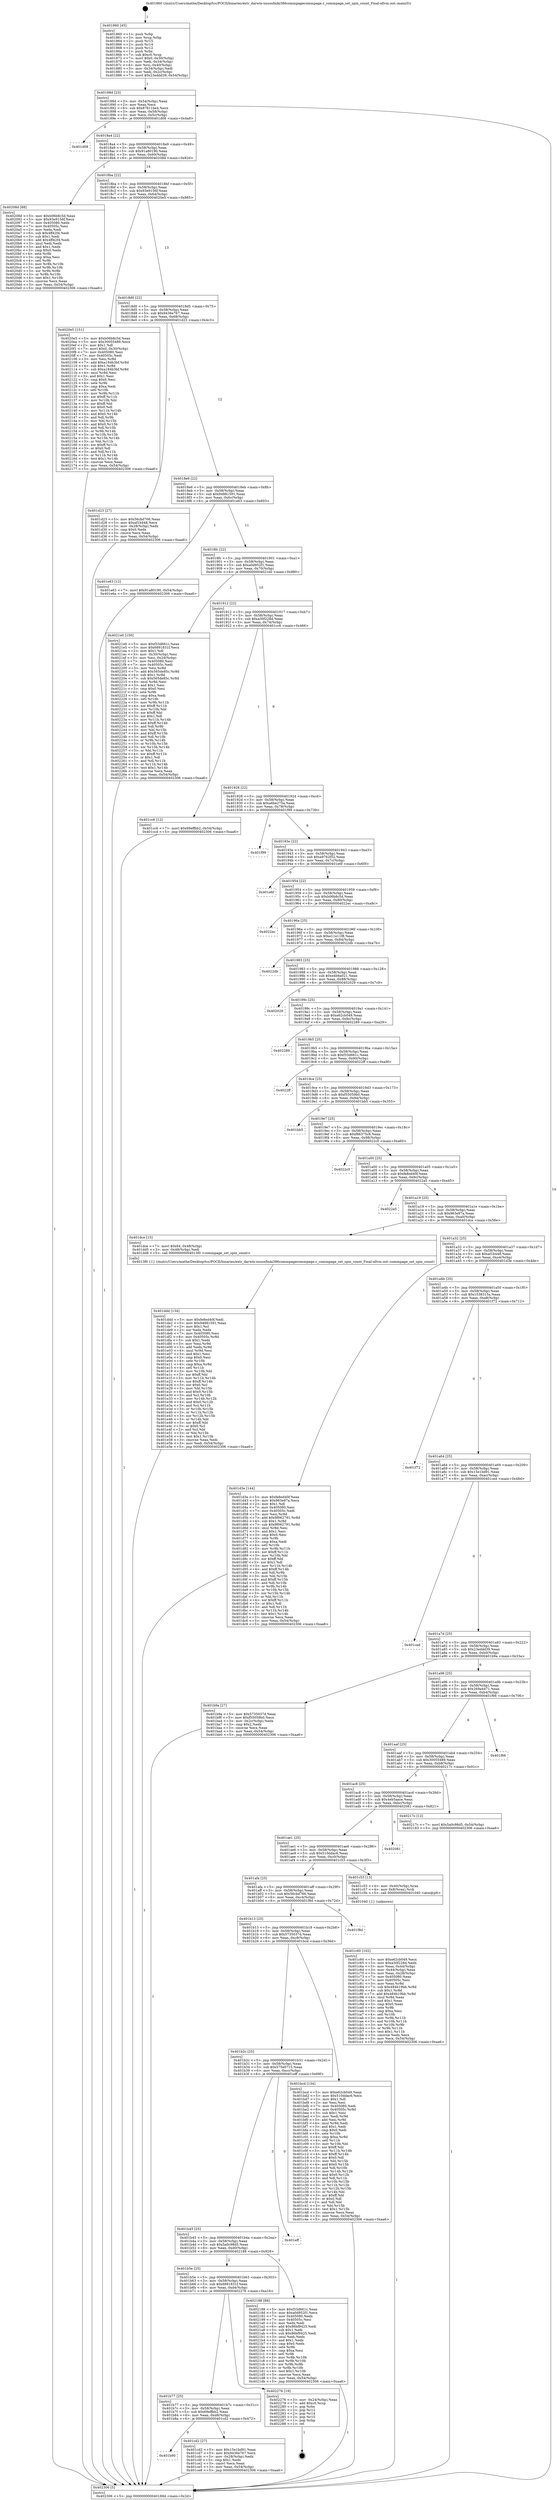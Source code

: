 digraph "0x401860" {
  label = "0x401860 (/mnt/c/Users/mathe/Desktop/tcc/POCII/binaries/extr_darwin-xnuosfmki386commpagecommpage.c_commpage_set_spin_count_Final-ollvm.out::main(0))"
  labelloc = "t"
  node[shape=record]

  Entry [label="",width=0.3,height=0.3,shape=circle,fillcolor=black,style=filled]
  "0x40188d" [label="{
     0x40188d [23]\l
     | [instrs]\l
     &nbsp;&nbsp;0x40188d \<+3\>: mov -0x54(%rbp),%eax\l
     &nbsp;&nbsp;0x401890 \<+2\>: mov %eax,%ecx\l
     &nbsp;&nbsp;0x401892 \<+6\>: sub $0x87811be4,%ecx\l
     &nbsp;&nbsp;0x401898 \<+3\>: mov %eax,-0x58(%rbp)\l
     &nbsp;&nbsp;0x40189b \<+3\>: mov %ecx,-0x5c(%rbp)\l
     &nbsp;&nbsp;0x40189e \<+6\>: je 0000000000401d08 \<main+0x4a8\>\l
  }"]
  "0x401d08" [label="{
     0x401d08\l
  }", style=dashed]
  "0x4018a4" [label="{
     0x4018a4 [22]\l
     | [instrs]\l
     &nbsp;&nbsp;0x4018a4 \<+5\>: jmp 00000000004018a9 \<main+0x49\>\l
     &nbsp;&nbsp;0x4018a9 \<+3\>: mov -0x58(%rbp),%eax\l
     &nbsp;&nbsp;0x4018ac \<+5\>: sub $0x91a80190,%eax\l
     &nbsp;&nbsp;0x4018b1 \<+3\>: mov %eax,-0x60(%rbp)\l
     &nbsp;&nbsp;0x4018b4 \<+6\>: je 000000000040208d \<main+0x82d\>\l
  }"]
  Exit [label="",width=0.3,height=0.3,shape=circle,fillcolor=black,style=filled,peripheries=2]
  "0x40208d" [label="{
     0x40208d [88]\l
     | [instrs]\l
     &nbsp;&nbsp;0x40208d \<+5\>: mov $0xb06b8c5d,%eax\l
     &nbsp;&nbsp;0x402092 \<+5\>: mov $0x93e9156f,%ecx\l
     &nbsp;&nbsp;0x402097 \<+7\>: mov 0x405080,%edx\l
     &nbsp;&nbsp;0x40209e \<+7\>: mov 0x40505c,%esi\l
     &nbsp;&nbsp;0x4020a5 \<+2\>: mov %edx,%edi\l
     &nbsp;&nbsp;0x4020a7 \<+6\>: sub $0x4ff42f4,%edi\l
     &nbsp;&nbsp;0x4020ad \<+3\>: sub $0x1,%edi\l
     &nbsp;&nbsp;0x4020b0 \<+6\>: add $0x4ff42f4,%edi\l
     &nbsp;&nbsp;0x4020b6 \<+3\>: imul %edi,%edx\l
     &nbsp;&nbsp;0x4020b9 \<+3\>: and $0x1,%edx\l
     &nbsp;&nbsp;0x4020bc \<+3\>: cmp $0x0,%edx\l
     &nbsp;&nbsp;0x4020bf \<+4\>: sete %r8b\l
     &nbsp;&nbsp;0x4020c3 \<+3\>: cmp $0xa,%esi\l
     &nbsp;&nbsp;0x4020c6 \<+4\>: setl %r9b\l
     &nbsp;&nbsp;0x4020ca \<+3\>: mov %r8b,%r10b\l
     &nbsp;&nbsp;0x4020cd \<+3\>: and %r9b,%r10b\l
     &nbsp;&nbsp;0x4020d0 \<+3\>: xor %r9b,%r8b\l
     &nbsp;&nbsp;0x4020d3 \<+3\>: or %r8b,%r10b\l
     &nbsp;&nbsp;0x4020d6 \<+4\>: test $0x1,%r10b\l
     &nbsp;&nbsp;0x4020da \<+3\>: cmovne %ecx,%eax\l
     &nbsp;&nbsp;0x4020dd \<+3\>: mov %eax,-0x54(%rbp)\l
     &nbsp;&nbsp;0x4020e0 \<+5\>: jmp 0000000000402306 \<main+0xaa6\>\l
  }"]
  "0x4018ba" [label="{
     0x4018ba [22]\l
     | [instrs]\l
     &nbsp;&nbsp;0x4018ba \<+5\>: jmp 00000000004018bf \<main+0x5f\>\l
     &nbsp;&nbsp;0x4018bf \<+3\>: mov -0x58(%rbp),%eax\l
     &nbsp;&nbsp;0x4018c2 \<+5\>: sub $0x93e9156f,%eax\l
     &nbsp;&nbsp;0x4018c7 \<+3\>: mov %eax,-0x64(%rbp)\l
     &nbsp;&nbsp;0x4018ca \<+6\>: je 00000000004020e5 \<main+0x885\>\l
  }"]
  "0x401ddd" [label="{
     0x401ddd [134]\l
     | [instrs]\l
     &nbsp;&nbsp;0x401ddd \<+5\>: mov $0xfe8ed40f,%edi\l
     &nbsp;&nbsp;0x401de2 \<+5\>: mov $0x94881591,%eax\l
     &nbsp;&nbsp;0x401de7 \<+2\>: mov $0x1,%cl\l
     &nbsp;&nbsp;0x401de9 \<+2\>: xor %edx,%edx\l
     &nbsp;&nbsp;0x401deb \<+7\>: mov 0x405080,%esi\l
     &nbsp;&nbsp;0x401df2 \<+8\>: mov 0x40505c,%r8d\l
     &nbsp;&nbsp;0x401dfa \<+3\>: sub $0x1,%edx\l
     &nbsp;&nbsp;0x401dfd \<+3\>: mov %esi,%r9d\l
     &nbsp;&nbsp;0x401e00 \<+3\>: add %edx,%r9d\l
     &nbsp;&nbsp;0x401e03 \<+4\>: imul %r9d,%esi\l
     &nbsp;&nbsp;0x401e07 \<+3\>: and $0x1,%esi\l
     &nbsp;&nbsp;0x401e0a \<+3\>: cmp $0x0,%esi\l
     &nbsp;&nbsp;0x401e0d \<+4\>: sete %r10b\l
     &nbsp;&nbsp;0x401e11 \<+4\>: cmp $0xa,%r8d\l
     &nbsp;&nbsp;0x401e15 \<+4\>: setl %r11b\l
     &nbsp;&nbsp;0x401e19 \<+3\>: mov %r10b,%bl\l
     &nbsp;&nbsp;0x401e1c \<+3\>: xor $0xff,%bl\l
     &nbsp;&nbsp;0x401e1f \<+3\>: mov %r11b,%r14b\l
     &nbsp;&nbsp;0x401e22 \<+4\>: xor $0xff,%r14b\l
     &nbsp;&nbsp;0x401e26 \<+3\>: xor $0x0,%cl\l
     &nbsp;&nbsp;0x401e29 \<+3\>: mov %bl,%r15b\l
     &nbsp;&nbsp;0x401e2c \<+4\>: and $0x0,%r15b\l
     &nbsp;&nbsp;0x401e30 \<+3\>: and %cl,%r10b\l
     &nbsp;&nbsp;0x401e33 \<+3\>: mov %r14b,%r12b\l
     &nbsp;&nbsp;0x401e36 \<+4\>: and $0x0,%r12b\l
     &nbsp;&nbsp;0x401e3a \<+3\>: and %cl,%r11b\l
     &nbsp;&nbsp;0x401e3d \<+3\>: or %r10b,%r15b\l
     &nbsp;&nbsp;0x401e40 \<+3\>: or %r11b,%r12b\l
     &nbsp;&nbsp;0x401e43 \<+3\>: xor %r12b,%r15b\l
     &nbsp;&nbsp;0x401e46 \<+3\>: or %r14b,%bl\l
     &nbsp;&nbsp;0x401e49 \<+3\>: xor $0xff,%bl\l
     &nbsp;&nbsp;0x401e4c \<+3\>: or $0x0,%cl\l
     &nbsp;&nbsp;0x401e4f \<+2\>: and %cl,%bl\l
     &nbsp;&nbsp;0x401e51 \<+3\>: or %bl,%r15b\l
     &nbsp;&nbsp;0x401e54 \<+4\>: test $0x1,%r15b\l
     &nbsp;&nbsp;0x401e58 \<+3\>: cmovne %eax,%edi\l
     &nbsp;&nbsp;0x401e5b \<+3\>: mov %edi,-0x54(%rbp)\l
     &nbsp;&nbsp;0x401e5e \<+5\>: jmp 0000000000402306 \<main+0xaa6\>\l
  }"]
  "0x4020e5" [label="{
     0x4020e5 [151]\l
     | [instrs]\l
     &nbsp;&nbsp;0x4020e5 \<+5\>: mov $0xb06b8c5d,%eax\l
     &nbsp;&nbsp;0x4020ea \<+5\>: mov $0x30055489,%ecx\l
     &nbsp;&nbsp;0x4020ef \<+2\>: mov $0x1,%dl\l
     &nbsp;&nbsp;0x4020f1 \<+7\>: movl $0x0,-0x30(%rbp)\l
     &nbsp;&nbsp;0x4020f8 \<+7\>: mov 0x405080,%esi\l
     &nbsp;&nbsp;0x4020ff \<+7\>: mov 0x40505c,%edi\l
     &nbsp;&nbsp;0x402106 \<+3\>: mov %esi,%r8d\l
     &nbsp;&nbsp;0x402109 \<+7\>: add $0xa184b3bf,%r8d\l
     &nbsp;&nbsp;0x402110 \<+4\>: sub $0x1,%r8d\l
     &nbsp;&nbsp;0x402114 \<+7\>: sub $0xa184b3bf,%r8d\l
     &nbsp;&nbsp;0x40211b \<+4\>: imul %r8d,%esi\l
     &nbsp;&nbsp;0x40211f \<+3\>: and $0x1,%esi\l
     &nbsp;&nbsp;0x402122 \<+3\>: cmp $0x0,%esi\l
     &nbsp;&nbsp;0x402125 \<+4\>: sete %r9b\l
     &nbsp;&nbsp;0x402129 \<+3\>: cmp $0xa,%edi\l
     &nbsp;&nbsp;0x40212c \<+4\>: setl %r10b\l
     &nbsp;&nbsp;0x402130 \<+3\>: mov %r9b,%r11b\l
     &nbsp;&nbsp;0x402133 \<+4\>: xor $0xff,%r11b\l
     &nbsp;&nbsp;0x402137 \<+3\>: mov %r10b,%bl\l
     &nbsp;&nbsp;0x40213a \<+3\>: xor $0xff,%bl\l
     &nbsp;&nbsp;0x40213d \<+3\>: xor $0x0,%dl\l
     &nbsp;&nbsp;0x402140 \<+3\>: mov %r11b,%r14b\l
     &nbsp;&nbsp;0x402143 \<+4\>: and $0x0,%r14b\l
     &nbsp;&nbsp;0x402147 \<+3\>: and %dl,%r9b\l
     &nbsp;&nbsp;0x40214a \<+3\>: mov %bl,%r15b\l
     &nbsp;&nbsp;0x40214d \<+4\>: and $0x0,%r15b\l
     &nbsp;&nbsp;0x402151 \<+3\>: and %dl,%r10b\l
     &nbsp;&nbsp;0x402154 \<+3\>: or %r9b,%r14b\l
     &nbsp;&nbsp;0x402157 \<+3\>: or %r10b,%r15b\l
     &nbsp;&nbsp;0x40215a \<+3\>: xor %r15b,%r14b\l
     &nbsp;&nbsp;0x40215d \<+3\>: or %bl,%r11b\l
     &nbsp;&nbsp;0x402160 \<+4\>: xor $0xff,%r11b\l
     &nbsp;&nbsp;0x402164 \<+3\>: or $0x0,%dl\l
     &nbsp;&nbsp;0x402167 \<+3\>: and %dl,%r11b\l
     &nbsp;&nbsp;0x40216a \<+3\>: or %r11b,%r14b\l
     &nbsp;&nbsp;0x40216d \<+4\>: test $0x1,%r14b\l
     &nbsp;&nbsp;0x402171 \<+3\>: cmovne %ecx,%eax\l
     &nbsp;&nbsp;0x402174 \<+3\>: mov %eax,-0x54(%rbp)\l
     &nbsp;&nbsp;0x402177 \<+5\>: jmp 0000000000402306 \<main+0xaa6\>\l
  }"]
  "0x4018d0" [label="{
     0x4018d0 [22]\l
     | [instrs]\l
     &nbsp;&nbsp;0x4018d0 \<+5\>: jmp 00000000004018d5 \<main+0x75\>\l
     &nbsp;&nbsp;0x4018d5 \<+3\>: mov -0x58(%rbp),%eax\l
     &nbsp;&nbsp;0x4018d8 \<+5\>: sub $0x9436e767,%eax\l
     &nbsp;&nbsp;0x4018dd \<+3\>: mov %eax,-0x68(%rbp)\l
     &nbsp;&nbsp;0x4018e0 \<+6\>: je 0000000000401d23 \<main+0x4c3\>\l
  }"]
  "0x401b90" [label="{
     0x401b90\l
  }", style=dashed]
  "0x401d23" [label="{
     0x401d23 [27]\l
     | [instrs]\l
     &nbsp;&nbsp;0x401d23 \<+5\>: mov $0x56cbd766,%eax\l
     &nbsp;&nbsp;0x401d28 \<+5\>: mov $0xaf1b448,%ecx\l
     &nbsp;&nbsp;0x401d2d \<+3\>: mov -0x28(%rbp),%edx\l
     &nbsp;&nbsp;0x401d30 \<+3\>: cmp $0x0,%edx\l
     &nbsp;&nbsp;0x401d33 \<+3\>: cmove %ecx,%eax\l
     &nbsp;&nbsp;0x401d36 \<+3\>: mov %eax,-0x54(%rbp)\l
     &nbsp;&nbsp;0x401d39 \<+5\>: jmp 0000000000402306 \<main+0xaa6\>\l
  }"]
  "0x4018e6" [label="{
     0x4018e6 [22]\l
     | [instrs]\l
     &nbsp;&nbsp;0x4018e6 \<+5\>: jmp 00000000004018eb \<main+0x8b\>\l
     &nbsp;&nbsp;0x4018eb \<+3\>: mov -0x58(%rbp),%eax\l
     &nbsp;&nbsp;0x4018ee \<+5\>: sub $0x94881591,%eax\l
     &nbsp;&nbsp;0x4018f3 \<+3\>: mov %eax,-0x6c(%rbp)\l
     &nbsp;&nbsp;0x4018f6 \<+6\>: je 0000000000401e63 \<main+0x603\>\l
  }"]
  "0x401cd2" [label="{
     0x401cd2 [27]\l
     | [instrs]\l
     &nbsp;&nbsp;0x401cd2 \<+5\>: mov $0x15e1bd91,%eax\l
     &nbsp;&nbsp;0x401cd7 \<+5\>: mov $0x9436e767,%ecx\l
     &nbsp;&nbsp;0x401cdc \<+3\>: mov -0x28(%rbp),%edx\l
     &nbsp;&nbsp;0x401cdf \<+3\>: cmp $0x1,%edx\l
     &nbsp;&nbsp;0x401ce2 \<+3\>: cmovl %ecx,%eax\l
     &nbsp;&nbsp;0x401ce5 \<+3\>: mov %eax,-0x54(%rbp)\l
     &nbsp;&nbsp;0x401ce8 \<+5\>: jmp 0000000000402306 \<main+0xaa6\>\l
  }"]
  "0x401e63" [label="{
     0x401e63 [12]\l
     | [instrs]\l
     &nbsp;&nbsp;0x401e63 \<+7\>: movl $0x91a80190,-0x54(%rbp)\l
     &nbsp;&nbsp;0x401e6a \<+5\>: jmp 0000000000402306 \<main+0xaa6\>\l
  }"]
  "0x4018fc" [label="{
     0x4018fc [22]\l
     | [instrs]\l
     &nbsp;&nbsp;0x4018fc \<+5\>: jmp 0000000000401901 \<main+0xa1\>\l
     &nbsp;&nbsp;0x401901 \<+3\>: mov -0x58(%rbp),%eax\l
     &nbsp;&nbsp;0x401904 \<+5\>: sub $0xa0d952f1,%eax\l
     &nbsp;&nbsp;0x401909 \<+3\>: mov %eax,-0x70(%rbp)\l
     &nbsp;&nbsp;0x40190c \<+6\>: je 00000000004021e0 \<main+0x980\>\l
  }"]
  "0x401b77" [label="{
     0x401b77 [25]\l
     | [instrs]\l
     &nbsp;&nbsp;0x401b77 \<+5\>: jmp 0000000000401b7c \<main+0x31c\>\l
     &nbsp;&nbsp;0x401b7c \<+3\>: mov -0x58(%rbp),%eax\l
     &nbsp;&nbsp;0x401b7f \<+5\>: sub $0x69effbb2,%eax\l
     &nbsp;&nbsp;0x401b84 \<+6\>: mov %eax,-0xd8(%rbp)\l
     &nbsp;&nbsp;0x401b8a \<+6\>: je 0000000000401cd2 \<main+0x472\>\l
  }"]
  "0x4021e0" [label="{
     0x4021e0 [150]\l
     | [instrs]\l
     &nbsp;&nbsp;0x4021e0 \<+5\>: mov $0xf33d661c,%eax\l
     &nbsp;&nbsp;0x4021e5 \<+5\>: mov $0x6891831f,%ecx\l
     &nbsp;&nbsp;0x4021ea \<+2\>: mov $0x1,%dl\l
     &nbsp;&nbsp;0x4021ec \<+3\>: mov -0x30(%rbp),%esi\l
     &nbsp;&nbsp;0x4021ef \<+3\>: mov %esi,-0x24(%rbp)\l
     &nbsp;&nbsp;0x4021f2 \<+7\>: mov 0x405080,%esi\l
     &nbsp;&nbsp;0x4021f9 \<+7\>: mov 0x40505c,%edi\l
     &nbsp;&nbsp;0x402200 \<+3\>: mov %esi,%r8d\l
     &nbsp;&nbsp;0x402203 \<+7\>: add $0x565de85c,%r8d\l
     &nbsp;&nbsp;0x40220a \<+4\>: sub $0x1,%r8d\l
     &nbsp;&nbsp;0x40220e \<+7\>: sub $0x565de85c,%r8d\l
     &nbsp;&nbsp;0x402215 \<+4\>: imul %r8d,%esi\l
     &nbsp;&nbsp;0x402219 \<+3\>: and $0x1,%esi\l
     &nbsp;&nbsp;0x40221c \<+3\>: cmp $0x0,%esi\l
     &nbsp;&nbsp;0x40221f \<+4\>: sete %r9b\l
     &nbsp;&nbsp;0x402223 \<+3\>: cmp $0xa,%edi\l
     &nbsp;&nbsp;0x402226 \<+4\>: setl %r10b\l
     &nbsp;&nbsp;0x40222a \<+3\>: mov %r9b,%r11b\l
     &nbsp;&nbsp;0x40222d \<+4\>: xor $0xff,%r11b\l
     &nbsp;&nbsp;0x402231 \<+3\>: mov %r10b,%bl\l
     &nbsp;&nbsp;0x402234 \<+3\>: xor $0xff,%bl\l
     &nbsp;&nbsp;0x402237 \<+3\>: xor $0x1,%dl\l
     &nbsp;&nbsp;0x40223a \<+3\>: mov %r11b,%r14b\l
     &nbsp;&nbsp;0x40223d \<+4\>: and $0xff,%r14b\l
     &nbsp;&nbsp;0x402241 \<+3\>: and %dl,%r9b\l
     &nbsp;&nbsp;0x402244 \<+3\>: mov %bl,%r15b\l
     &nbsp;&nbsp;0x402247 \<+4\>: and $0xff,%r15b\l
     &nbsp;&nbsp;0x40224b \<+3\>: and %dl,%r10b\l
     &nbsp;&nbsp;0x40224e \<+3\>: or %r9b,%r14b\l
     &nbsp;&nbsp;0x402251 \<+3\>: or %r10b,%r15b\l
     &nbsp;&nbsp;0x402254 \<+3\>: xor %r15b,%r14b\l
     &nbsp;&nbsp;0x402257 \<+3\>: or %bl,%r11b\l
     &nbsp;&nbsp;0x40225a \<+4\>: xor $0xff,%r11b\l
     &nbsp;&nbsp;0x40225e \<+3\>: or $0x1,%dl\l
     &nbsp;&nbsp;0x402261 \<+3\>: and %dl,%r11b\l
     &nbsp;&nbsp;0x402264 \<+3\>: or %r11b,%r14b\l
     &nbsp;&nbsp;0x402267 \<+4\>: test $0x1,%r14b\l
     &nbsp;&nbsp;0x40226b \<+3\>: cmovne %ecx,%eax\l
     &nbsp;&nbsp;0x40226e \<+3\>: mov %eax,-0x54(%rbp)\l
     &nbsp;&nbsp;0x402271 \<+5\>: jmp 0000000000402306 \<main+0xaa6\>\l
  }"]
  "0x401912" [label="{
     0x401912 [22]\l
     | [instrs]\l
     &nbsp;&nbsp;0x401912 \<+5\>: jmp 0000000000401917 \<main+0xb7\>\l
     &nbsp;&nbsp;0x401917 \<+3\>: mov -0x58(%rbp),%eax\l
     &nbsp;&nbsp;0x40191a \<+5\>: sub $0xa30f228d,%eax\l
     &nbsp;&nbsp;0x40191f \<+3\>: mov %eax,-0x74(%rbp)\l
     &nbsp;&nbsp;0x401922 \<+6\>: je 0000000000401cc6 \<main+0x466\>\l
  }"]
  "0x402276" [label="{
     0x402276 [19]\l
     | [instrs]\l
     &nbsp;&nbsp;0x402276 \<+3\>: mov -0x24(%rbp),%eax\l
     &nbsp;&nbsp;0x402279 \<+7\>: add $0xc0,%rsp\l
     &nbsp;&nbsp;0x402280 \<+1\>: pop %rbx\l
     &nbsp;&nbsp;0x402281 \<+2\>: pop %r12\l
     &nbsp;&nbsp;0x402283 \<+2\>: pop %r14\l
     &nbsp;&nbsp;0x402285 \<+2\>: pop %r15\l
     &nbsp;&nbsp;0x402287 \<+1\>: pop %rbp\l
     &nbsp;&nbsp;0x402288 \<+1\>: ret\l
  }"]
  "0x401cc6" [label="{
     0x401cc6 [12]\l
     | [instrs]\l
     &nbsp;&nbsp;0x401cc6 \<+7\>: movl $0x69effbb2,-0x54(%rbp)\l
     &nbsp;&nbsp;0x401ccd \<+5\>: jmp 0000000000402306 \<main+0xaa6\>\l
  }"]
  "0x401928" [label="{
     0x401928 [22]\l
     | [instrs]\l
     &nbsp;&nbsp;0x401928 \<+5\>: jmp 000000000040192d \<main+0xcd\>\l
     &nbsp;&nbsp;0x40192d \<+3\>: mov -0x58(%rbp),%eax\l
     &nbsp;&nbsp;0x401930 \<+5\>: sub $0xa6be275a,%eax\l
     &nbsp;&nbsp;0x401935 \<+3\>: mov %eax,-0x78(%rbp)\l
     &nbsp;&nbsp;0x401938 \<+6\>: je 0000000000401f99 \<main+0x739\>\l
  }"]
  "0x401b5e" [label="{
     0x401b5e [25]\l
     | [instrs]\l
     &nbsp;&nbsp;0x401b5e \<+5\>: jmp 0000000000401b63 \<main+0x303\>\l
     &nbsp;&nbsp;0x401b63 \<+3\>: mov -0x58(%rbp),%eax\l
     &nbsp;&nbsp;0x401b66 \<+5\>: sub $0x6891831f,%eax\l
     &nbsp;&nbsp;0x401b6b \<+6\>: mov %eax,-0xd4(%rbp)\l
     &nbsp;&nbsp;0x401b71 \<+6\>: je 0000000000402276 \<main+0xa16\>\l
  }"]
  "0x401f99" [label="{
     0x401f99\l
  }", style=dashed]
  "0x40193e" [label="{
     0x40193e [22]\l
     | [instrs]\l
     &nbsp;&nbsp;0x40193e \<+5\>: jmp 0000000000401943 \<main+0xe3\>\l
     &nbsp;&nbsp;0x401943 \<+3\>: mov -0x58(%rbp),%eax\l
     &nbsp;&nbsp;0x401946 \<+5\>: sub $0xa9762f52,%eax\l
     &nbsp;&nbsp;0x40194b \<+3\>: mov %eax,-0x7c(%rbp)\l
     &nbsp;&nbsp;0x40194e \<+6\>: je 0000000000401e6f \<main+0x60f\>\l
  }"]
  "0x402188" [label="{
     0x402188 [88]\l
     | [instrs]\l
     &nbsp;&nbsp;0x402188 \<+5\>: mov $0xf33d661c,%eax\l
     &nbsp;&nbsp;0x40218d \<+5\>: mov $0xa0d952f1,%ecx\l
     &nbsp;&nbsp;0x402192 \<+7\>: mov 0x405080,%edx\l
     &nbsp;&nbsp;0x402199 \<+7\>: mov 0x40505c,%esi\l
     &nbsp;&nbsp;0x4021a0 \<+2\>: mov %edx,%edi\l
     &nbsp;&nbsp;0x4021a2 \<+6\>: add $0x86bf9425,%edi\l
     &nbsp;&nbsp;0x4021a8 \<+3\>: sub $0x1,%edi\l
     &nbsp;&nbsp;0x4021ab \<+6\>: sub $0x86bf9425,%edi\l
     &nbsp;&nbsp;0x4021b1 \<+3\>: imul %edi,%edx\l
     &nbsp;&nbsp;0x4021b4 \<+3\>: and $0x1,%edx\l
     &nbsp;&nbsp;0x4021b7 \<+3\>: cmp $0x0,%edx\l
     &nbsp;&nbsp;0x4021ba \<+4\>: sete %r8b\l
     &nbsp;&nbsp;0x4021be \<+3\>: cmp $0xa,%esi\l
     &nbsp;&nbsp;0x4021c1 \<+4\>: setl %r9b\l
     &nbsp;&nbsp;0x4021c5 \<+3\>: mov %r8b,%r10b\l
     &nbsp;&nbsp;0x4021c8 \<+3\>: and %r9b,%r10b\l
     &nbsp;&nbsp;0x4021cb \<+3\>: xor %r9b,%r8b\l
     &nbsp;&nbsp;0x4021ce \<+3\>: or %r8b,%r10b\l
     &nbsp;&nbsp;0x4021d1 \<+4\>: test $0x1,%r10b\l
     &nbsp;&nbsp;0x4021d5 \<+3\>: cmovne %ecx,%eax\l
     &nbsp;&nbsp;0x4021d8 \<+3\>: mov %eax,-0x54(%rbp)\l
     &nbsp;&nbsp;0x4021db \<+5\>: jmp 0000000000402306 \<main+0xaa6\>\l
  }"]
  "0x401e6f" [label="{
     0x401e6f\l
  }", style=dashed]
  "0x401954" [label="{
     0x401954 [22]\l
     | [instrs]\l
     &nbsp;&nbsp;0x401954 \<+5\>: jmp 0000000000401959 \<main+0xf9\>\l
     &nbsp;&nbsp;0x401959 \<+3\>: mov -0x58(%rbp),%eax\l
     &nbsp;&nbsp;0x40195c \<+5\>: sub $0xb06b8c5d,%eax\l
     &nbsp;&nbsp;0x401961 \<+3\>: mov %eax,-0x80(%rbp)\l
     &nbsp;&nbsp;0x401964 \<+6\>: je 00000000004022ec \<main+0xa8c\>\l
  }"]
  "0x401b45" [label="{
     0x401b45 [25]\l
     | [instrs]\l
     &nbsp;&nbsp;0x401b45 \<+5\>: jmp 0000000000401b4a \<main+0x2ea\>\l
     &nbsp;&nbsp;0x401b4a \<+3\>: mov -0x58(%rbp),%eax\l
     &nbsp;&nbsp;0x401b4d \<+5\>: sub $0x5a0c98d5,%eax\l
     &nbsp;&nbsp;0x401b52 \<+6\>: mov %eax,-0xd0(%rbp)\l
     &nbsp;&nbsp;0x401b58 \<+6\>: je 0000000000402188 \<main+0x928\>\l
  }"]
  "0x4022ec" [label="{
     0x4022ec\l
  }", style=dashed]
  "0x40196a" [label="{
     0x40196a [25]\l
     | [instrs]\l
     &nbsp;&nbsp;0x40196a \<+5\>: jmp 000000000040196f \<main+0x10f\>\l
     &nbsp;&nbsp;0x40196f \<+3\>: mov -0x58(%rbp),%eax\l
     &nbsp;&nbsp;0x401972 \<+5\>: sub $0xe11e11f8,%eax\l
     &nbsp;&nbsp;0x401977 \<+6\>: mov %eax,-0x84(%rbp)\l
     &nbsp;&nbsp;0x40197d \<+6\>: je 00000000004022db \<main+0xa7b\>\l
  }"]
  "0x401eff" [label="{
     0x401eff\l
  }", style=dashed]
  "0x4022db" [label="{
     0x4022db\l
  }", style=dashed]
  "0x401983" [label="{
     0x401983 [25]\l
     | [instrs]\l
     &nbsp;&nbsp;0x401983 \<+5\>: jmp 0000000000401988 \<main+0x128\>\l
     &nbsp;&nbsp;0x401988 \<+3\>: mov -0x58(%rbp),%eax\l
     &nbsp;&nbsp;0x40198b \<+5\>: sub $0xe4b6a021,%eax\l
     &nbsp;&nbsp;0x401990 \<+6\>: mov %eax,-0x88(%rbp)\l
     &nbsp;&nbsp;0x401996 \<+6\>: je 0000000000402029 \<main+0x7c9\>\l
  }"]
  "0x401c60" [label="{
     0x401c60 [102]\l
     | [instrs]\l
     &nbsp;&nbsp;0x401c60 \<+5\>: mov $0xe62cb049,%ecx\l
     &nbsp;&nbsp;0x401c65 \<+5\>: mov $0xa30f228d,%edx\l
     &nbsp;&nbsp;0x401c6a \<+3\>: mov %eax,-0x44(%rbp)\l
     &nbsp;&nbsp;0x401c6d \<+3\>: mov -0x44(%rbp),%eax\l
     &nbsp;&nbsp;0x401c70 \<+3\>: mov %eax,-0x28(%rbp)\l
     &nbsp;&nbsp;0x401c73 \<+7\>: mov 0x405080,%eax\l
     &nbsp;&nbsp;0x401c7a \<+7\>: mov 0x40505c,%esi\l
     &nbsp;&nbsp;0x401c81 \<+3\>: mov %eax,%r8d\l
     &nbsp;&nbsp;0x401c84 \<+7\>: sub $0x484b19bb,%r8d\l
     &nbsp;&nbsp;0x401c8b \<+4\>: sub $0x1,%r8d\l
     &nbsp;&nbsp;0x401c8f \<+7\>: add $0x484b19bb,%r8d\l
     &nbsp;&nbsp;0x401c96 \<+4\>: imul %r8d,%eax\l
     &nbsp;&nbsp;0x401c9a \<+3\>: and $0x1,%eax\l
     &nbsp;&nbsp;0x401c9d \<+3\>: cmp $0x0,%eax\l
     &nbsp;&nbsp;0x401ca0 \<+4\>: sete %r9b\l
     &nbsp;&nbsp;0x401ca4 \<+3\>: cmp $0xa,%esi\l
     &nbsp;&nbsp;0x401ca7 \<+4\>: setl %r10b\l
     &nbsp;&nbsp;0x401cab \<+3\>: mov %r9b,%r11b\l
     &nbsp;&nbsp;0x401cae \<+3\>: and %r10b,%r11b\l
     &nbsp;&nbsp;0x401cb1 \<+3\>: xor %r10b,%r9b\l
     &nbsp;&nbsp;0x401cb4 \<+3\>: or %r9b,%r11b\l
     &nbsp;&nbsp;0x401cb7 \<+4\>: test $0x1,%r11b\l
     &nbsp;&nbsp;0x401cbb \<+3\>: cmovne %edx,%ecx\l
     &nbsp;&nbsp;0x401cbe \<+3\>: mov %ecx,-0x54(%rbp)\l
     &nbsp;&nbsp;0x401cc1 \<+5\>: jmp 0000000000402306 \<main+0xaa6\>\l
  }"]
  "0x402029" [label="{
     0x402029\l
  }", style=dashed]
  "0x40199c" [label="{
     0x40199c [25]\l
     | [instrs]\l
     &nbsp;&nbsp;0x40199c \<+5\>: jmp 00000000004019a1 \<main+0x141\>\l
     &nbsp;&nbsp;0x4019a1 \<+3\>: mov -0x58(%rbp),%eax\l
     &nbsp;&nbsp;0x4019a4 \<+5\>: sub $0xe62cb049,%eax\l
     &nbsp;&nbsp;0x4019a9 \<+6\>: mov %eax,-0x8c(%rbp)\l
     &nbsp;&nbsp;0x4019af \<+6\>: je 0000000000402289 \<main+0xa29\>\l
  }"]
  "0x401b2c" [label="{
     0x401b2c [25]\l
     | [instrs]\l
     &nbsp;&nbsp;0x401b2c \<+5\>: jmp 0000000000401b31 \<main+0x2d1\>\l
     &nbsp;&nbsp;0x401b31 \<+3\>: mov -0x58(%rbp),%eax\l
     &nbsp;&nbsp;0x401b34 \<+5\>: sub $0x575e0715,%eax\l
     &nbsp;&nbsp;0x401b39 \<+6\>: mov %eax,-0xcc(%rbp)\l
     &nbsp;&nbsp;0x401b3f \<+6\>: je 0000000000401eff \<main+0x69f\>\l
  }"]
  "0x402289" [label="{
     0x402289\l
  }", style=dashed]
  "0x4019b5" [label="{
     0x4019b5 [25]\l
     | [instrs]\l
     &nbsp;&nbsp;0x4019b5 \<+5\>: jmp 00000000004019ba \<main+0x15a\>\l
     &nbsp;&nbsp;0x4019ba \<+3\>: mov -0x58(%rbp),%eax\l
     &nbsp;&nbsp;0x4019bd \<+5\>: sub $0xf33d661c,%eax\l
     &nbsp;&nbsp;0x4019c2 \<+6\>: mov %eax,-0x90(%rbp)\l
     &nbsp;&nbsp;0x4019c8 \<+6\>: je 00000000004022ff \<main+0xa9f\>\l
  }"]
  "0x401bcd" [label="{
     0x401bcd [134]\l
     | [instrs]\l
     &nbsp;&nbsp;0x401bcd \<+5\>: mov $0xe62cb049,%eax\l
     &nbsp;&nbsp;0x401bd2 \<+5\>: mov $0x510ddac6,%ecx\l
     &nbsp;&nbsp;0x401bd7 \<+2\>: mov $0x1,%dl\l
     &nbsp;&nbsp;0x401bd9 \<+2\>: xor %esi,%esi\l
     &nbsp;&nbsp;0x401bdb \<+7\>: mov 0x405080,%edi\l
     &nbsp;&nbsp;0x401be2 \<+8\>: mov 0x40505c,%r8d\l
     &nbsp;&nbsp;0x401bea \<+3\>: sub $0x1,%esi\l
     &nbsp;&nbsp;0x401bed \<+3\>: mov %edi,%r9d\l
     &nbsp;&nbsp;0x401bf0 \<+3\>: add %esi,%r9d\l
     &nbsp;&nbsp;0x401bf3 \<+4\>: imul %r9d,%edi\l
     &nbsp;&nbsp;0x401bf7 \<+3\>: and $0x1,%edi\l
     &nbsp;&nbsp;0x401bfa \<+3\>: cmp $0x0,%edi\l
     &nbsp;&nbsp;0x401bfd \<+4\>: sete %r10b\l
     &nbsp;&nbsp;0x401c01 \<+4\>: cmp $0xa,%r8d\l
     &nbsp;&nbsp;0x401c05 \<+4\>: setl %r11b\l
     &nbsp;&nbsp;0x401c09 \<+3\>: mov %r10b,%bl\l
     &nbsp;&nbsp;0x401c0c \<+3\>: xor $0xff,%bl\l
     &nbsp;&nbsp;0x401c0f \<+3\>: mov %r11b,%r14b\l
     &nbsp;&nbsp;0x401c12 \<+4\>: xor $0xff,%r14b\l
     &nbsp;&nbsp;0x401c16 \<+3\>: xor $0x0,%dl\l
     &nbsp;&nbsp;0x401c19 \<+3\>: mov %bl,%r15b\l
     &nbsp;&nbsp;0x401c1c \<+4\>: and $0x0,%r15b\l
     &nbsp;&nbsp;0x401c20 \<+3\>: and %dl,%r10b\l
     &nbsp;&nbsp;0x401c23 \<+3\>: mov %r14b,%r12b\l
     &nbsp;&nbsp;0x401c26 \<+4\>: and $0x0,%r12b\l
     &nbsp;&nbsp;0x401c2a \<+3\>: and %dl,%r11b\l
     &nbsp;&nbsp;0x401c2d \<+3\>: or %r10b,%r15b\l
     &nbsp;&nbsp;0x401c30 \<+3\>: or %r11b,%r12b\l
     &nbsp;&nbsp;0x401c33 \<+3\>: xor %r12b,%r15b\l
     &nbsp;&nbsp;0x401c36 \<+3\>: or %r14b,%bl\l
     &nbsp;&nbsp;0x401c39 \<+3\>: xor $0xff,%bl\l
     &nbsp;&nbsp;0x401c3c \<+3\>: or $0x0,%dl\l
     &nbsp;&nbsp;0x401c3f \<+2\>: and %dl,%bl\l
     &nbsp;&nbsp;0x401c41 \<+3\>: or %bl,%r15b\l
     &nbsp;&nbsp;0x401c44 \<+4\>: test $0x1,%r15b\l
     &nbsp;&nbsp;0x401c48 \<+3\>: cmovne %ecx,%eax\l
     &nbsp;&nbsp;0x401c4b \<+3\>: mov %eax,-0x54(%rbp)\l
     &nbsp;&nbsp;0x401c4e \<+5\>: jmp 0000000000402306 \<main+0xaa6\>\l
  }"]
  "0x4022ff" [label="{
     0x4022ff\l
  }", style=dashed]
  "0x4019ce" [label="{
     0x4019ce [25]\l
     | [instrs]\l
     &nbsp;&nbsp;0x4019ce \<+5\>: jmp 00000000004019d3 \<main+0x173\>\l
     &nbsp;&nbsp;0x4019d3 \<+3\>: mov -0x58(%rbp),%eax\l
     &nbsp;&nbsp;0x4019d6 \<+5\>: sub $0xf55059b0,%eax\l
     &nbsp;&nbsp;0x4019db \<+6\>: mov %eax,-0x94(%rbp)\l
     &nbsp;&nbsp;0x4019e1 \<+6\>: je 0000000000401bb5 \<main+0x355\>\l
  }"]
  "0x401b13" [label="{
     0x401b13 [25]\l
     | [instrs]\l
     &nbsp;&nbsp;0x401b13 \<+5\>: jmp 0000000000401b18 \<main+0x2b8\>\l
     &nbsp;&nbsp;0x401b18 \<+3\>: mov -0x58(%rbp),%eax\l
     &nbsp;&nbsp;0x401b1b \<+5\>: sub $0x5735037d,%eax\l
     &nbsp;&nbsp;0x401b20 \<+6\>: mov %eax,-0xc8(%rbp)\l
     &nbsp;&nbsp;0x401b26 \<+6\>: je 0000000000401bcd \<main+0x36d\>\l
  }"]
  "0x401bb5" [label="{
     0x401bb5\l
  }", style=dashed]
  "0x4019e7" [label="{
     0x4019e7 [25]\l
     | [instrs]\l
     &nbsp;&nbsp;0x4019e7 \<+5\>: jmp 00000000004019ec \<main+0x18c\>\l
     &nbsp;&nbsp;0x4019ec \<+3\>: mov -0x58(%rbp),%eax\l
     &nbsp;&nbsp;0x4019ef \<+5\>: sub $0xf86375c6,%eax\l
     &nbsp;&nbsp;0x4019f4 \<+6\>: mov %eax,-0x98(%rbp)\l
     &nbsp;&nbsp;0x4019fa \<+6\>: je 00000000004022c0 \<main+0xa60\>\l
  }"]
  "0x401f8d" [label="{
     0x401f8d\l
  }", style=dashed]
  "0x4022c0" [label="{
     0x4022c0\l
  }", style=dashed]
  "0x401a00" [label="{
     0x401a00 [25]\l
     | [instrs]\l
     &nbsp;&nbsp;0x401a00 \<+5\>: jmp 0000000000401a05 \<main+0x1a5\>\l
     &nbsp;&nbsp;0x401a05 \<+3\>: mov -0x58(%rbp),%eax\l
     &nbsp;&nbsp;0x401a08 \<+5\>: sub $0xfe8ed40f,%eax\l
     &nbsp;&nbsp;0x401a0d \<+6\>: mov %eax,-0x9c(%rbp)\l
     &nbsp;&nbsp;0x401a13 \<+6\>: je 00000000004022a5 \<main+0xa45\>\l
  }"]
  "0x401afa" [label="{
     0x401afa [25]\l
     | [instrs]\l
     &nbsp;&nbsp;0x401afa \<+5\>: jmp 0000000000401aff \<main+0x29f\>\l
     &nbsp;&nbsp;0x401aff \<+3\>: mov -0x58(%rbp),%eax\l
     &nbsp;&nbsp;0x401b02 \<+5\>: sub $0x56cbd766,%eax\l
     &nbsp;&nbsp;0x401b07 \<+6\>: mov %eax,-0xc4(%rbp)\l
     &nbsp;&nbsp;0x401b0d \<+6\>: je 0000000000401f8d \<main+0x72d\>\l
  }"]
  "0x4022a5" [label="{
     0x4022a5\l
  }", style=dashed]
  "0x401a19" [label="{
     0x401a19 [25]\l
     | [instrs]\l
     &nbsp;&nbsp;0x401a19 \<+5\>: jmp 0000000000401a1e \<main+0x1be\>\l
     &nbsp;&nbsp;0x401a1e \<+3\>: mov -0x58(%rbp),%eax\l
     &nbsp;&nbsp;0x401a21 \<+5\>: sub $0x963e97a,%eax\l
     &nbsp;&nbsp;0x401a26 \<+6\>: mov %eax,-0xa0(%rbp)\l
     &nbsp;&nbsp;0x401a2c \<+6\>: je 0000000000401dce \<main+0x56e\>\l
  }"]
  "0x401c53" [label="{
     0x401c53 [13]\l
     | [instrs]\l
     &nbsp;&nbsp;0x401c53 \<+4\>: mov -0x40(%rbp),%rax\l
     &nbsp;&nbsp;0x401c57 \<+4\>: mov 0x8(%rax),%rdi\l
     &nbsp;&nbsp;0x401c5b \<+5\>: call 0000000000401040 \<atoi@plt\>\l
     | [calls]\l
     &nbsp;&nbsp;0x401040 \{1\} (unknown)\l
  }"]
  "0x401dce" [label="{
     0x401dce [15]\l
     | [instrs]\l
     &nbsp;&nbsp;0x401dce \<+7\>: movl $0x64,-0x48(%rbp)\l
     &nbsp;&nbsp;0x401dd5 \<+3\>: mov -0x48(%rbp),%edi\l
     &nbsp;&nbsp;0x401dd8 \<+5\>: call 00000000004013f0 \<commpage_set_spin_count\>\l
     | [calls]\l
     &nbsp;&nbsp;0x4013f0 \{1\} (/mnt/c/Users/mathe/Desktop/tcc/POCII/binaries/extr_darwin-xnuosfmki386commpagecommpage.c_commpage_set_spin_count_Final-ollvm.out::commpage_set_spin_count)\l
  }"]
  "0x401a32" [label="{
     0x401a32 [25]\l
     | [instrs]\l
     &nbsp;&nbsp;0x401a32 \<+5\>: jmp 0000000000401a37 \<main+0x1d7\>\l
     &nbsp;&nbsp;0x401a37 \<+3\>: mov -0x58(%rbp),%eax\l
     &nbsp;&nbsp;0x401a3a \<+5\>: sub $0xaf1b448,%eax\l
     &nbsp;&nbsp;0x401a3f \<+6\>: mov %eax,-0xa4(%rbp)\l
     &nbsp;&nbsp;0x401a45 \<+6\>: je 0000000000401d3e \<main+0x4de\>\l
  }"]
  "0x401ae1" [label="{
     0x401ae1 [25]\l
     | [instrs]\l
     &nbsp;&nbsp;0x401ae1 \<+5\>: jmp 0000000000401ae6 \<main+0x286\>\l
     &nbsp;&nbsp;0x401ae6 \<+3\>: mov -0x58(%rbp),%eax\l
     &nbsp;&nbsp;0x401ae9 \<+5\>: sub $0x510ddac6,%eax\l
     &nbsp;&nbsp;0x401aee \<+6\>: mov %eax,-0xc0(%rbp)\l
     &nbsp;&nbsp;0x401af4 \<+6\>: je 0000000000401c53 \<main+0x3f3\>\l
  }"]
  "0x401d3e" [label="{
     0x401d3e [144]\l
     | [instrs]\l
     &nbsp;&nbsp;0x401d3e \<+5\>: mov $0xfe8ed40f,%eax\l
     &nbsp;&nbsp;0x401d43 \<+5\>: mov $0x963e97a,%ecx\l
     &nbsp;&nbsp;0x401d48 \<+2\>: mov $0x1,%dl\l
     &nbsp;&nbsp;0x401d4a \<+7\>: mov 0x405080,%esi\l
     &nbsp;&nbsp;0x401d51 \<+7\>: mov 0x40505c,%edi\l
     &nbsp;&nbsp;0x401d58 \<+3\>: mov %esi,%r8d\l
     &nbsp;&nbsp;0x401d5b \<+7\>: add $0x9f062791,%r8d\l
     &nbsp;&nbsp;0x401d62 \<+4\>: sub $0x1,%r8d\l
     &nbsp;&nbsp;0x401d66 \<+7\>: sub $0x9f062791,%r8d\l
     &nbsp;&nbsp;0x401d6d \<+4\>: imul %r8d,%esi\l
     &nbsp;&nbsp;0x401d71 \<+3\>: and $0x1,%esi\l
     &nbsp;&nbsp;0x401d74 \<+3\>: cmp $0x0,%esi\l
     &nbsp;&nbsp;0x401d77 \<+4\>: sete %r9b\l
     &nbsp;&nbsp;0x401d7b \<+3\>: cmp $0xa,%edi\l
     &nbsp;&nbsp;0x401d7e \<+4\>: setl %r10b\l
     &nbsp;&nbsp;0x401d82 \<+3\>: mov %r9b,%r11b\l
     &nbsp;&nbsp;0x401d85 \<+4\>: xor $0xff,%r11b\l
     &nbsp;&nbsp;0x401d89 \<+3\>: mov %r10b,%bl\l
     &nbsp;&nbsp;0x401d8c \<+3\>: xor $0xff,%bl\l
     &nbsp;&nbsp;0x401d8f \<+3\>: xor $0x1,%dl\l
     &nbsp;&nbsp;0x401d92 \<+3\>: mov %r11b,%r14b\l
     &nbsp;&nbsp;0x401d95 \<+4\>: and $0xff,%r14b\l
     &nbsp;&nbsp;0x401d99 \<+3\>: and %dl,%r9b\l
     &nbsp;&nbsp;0x401d9c \<+3\>: mov %bl,%r15b\l
     &nbsp;&nbsp;0x401d9f \<+4\>: and $0xff,%r15b\l
     &nbsp;&nbsp;0x401da3 \<+3\>: and %dl,%r10b\l
     &nbsp;&nbsp;0x401da6 \<+3\>: or %r9b,%r14b\l
     &nbsp;&nbsp;0x401da9 \<+3\>: or %r10b,%r15b\l
     &nbsp;&nbsp;0x401dac \<+3\>: xor %r15b,%r14b\l
     &nbsp;&nbsp;0x401daf \<+3\>: or %bl,%r11b\l
     &nbsp;&nbsp;0x401db2 \<+4\>: xor $0xff,%r11b\l
     &nbsp;&nbsp;0x401db6 \<+3\>: or $0x1,%dl\l
     &nbsp;&nbsp;0x401db9 \<+3\>: and %dl,%r11b\l
     &nbsp;&nbsp;0x401dbc \<+3\>: or %r11b,%r14b\l
     &nbsp;&nbsp;0x401dbf \<+4\>: test $0x1,%r14b\l
     &nbsp;&nbsp;0x401dc3 \<+3\>: cmovne %ecx,%eax\l
     &nbsp;&nbsp;0x401dc6 \<+3\>: mov %eax,-0x54(%rbp)\l
     &nbsp;&nbsp;0x401dc9 \<+5\>: jmp 0000000000402306 \<main+0xaa6\>\l
  }"]
  "0x401a4b" [label="{
     0x401a4b [25]\l
     | [instrs]\l
     &nbsp;&nbsp;0x401a4b \<+5\>: jmp 0000000000401a50 \<main+0x1f0\>\l
     &nbsp;&nbsp;0x401a50 \<+3\>: mov -0x58(%rbp),%eax\l
     &nbsp;&nbsp;0x401a53 \<+5\>: sub $0x1538315a,%eax\l
     &nbsp;&nbsp;0x401a58 \<+6\>: mov %eax,-0xa8(%rbp)\l
     &nbsp;&nbsp;0x401a5e \<+6\>: je 0000000000401f72 \<main+0x712\>\l
  }"]
  "0x402081" [label="{
     0x402081\l
  }", style=dashed]
  "0x401f72" [label="{
     0x401f72\l
  }", style=dashed]
  "0x401a64" [label="{
     0x401a64 [25]\l
     | [instrs]\l
     &nbsp;&nbsp;0x401a64 \<+5\>: jmp 0000000000401a69 \<main+0x209\>\l
     &nbsp;&nbsp;0x401a69 \<+3\>: mov -0x58(%rbp),%eax\l
     &nbsp;&nbsp;0x401a6c \<+5\>: sub $0x15e1bd91,%eax\l
     &nbsp;&nbsp;0x401a71 \<+6\>: mov %eax,-0xac(%rbp)\l
     &nbsp;&nbsp;0x401a77 \<+6\>: je 0000000000401ced \<main+0x48d\>\l
  }"]
  "0x401ac8" [label="{
     0x401ac8 [25]\l
     | [instrs]\l
     &nbsp;&nbsp;0x401ac8 \<+5\>: jmp 0000000000401acd \<main+0x26d\>\l
     &nbsp;&nbsp;0x401acd \<+3\>: mov -0x58(%rbp),%eax\l
     &nbsp;&nbsp;0x401ad0 \<+5\>: sub $0x4eb5aace,%eax\l
     &nbsp;&nbsp;0x401ad5 \<+6\>: mov %eax,-0xbc(%rbp)\l
     &nbsp;&nbsp;0x401adb \<+6\>: je 0000000000402081 \<main+0x821\>\l
  }"]
  "0x401ced" [label="{
     0x401ced\l
  }", style=dashed]
  "0x401a7d" [label="{
     0x401a7d [25]\l
     | [instrs]\l
     &nbsp;&nbsp;0x401a7d \<+5\>: jmp 0000000000401a82 \<main+0x222\>\l
     &nbsp;&nbsp;0x401a82 \<+3\>: mov -0x58(%rbp),%eax\l
     &nbsp;&nbsp;0x401a85 \<+5\>: sub $0x23eddd39,%eax\l
     &nbsp;&nbsp;0x401a8a \<+6\>: mov %eax,-0xb0(%rbp)\l
     &nbsp;&nbsp;0x401a90 \<+6\>: je 0000000000401b9a \<main+0x33a\>\l
  }"]
  "0x40217c" [label="{
     0x40217c [12]\l
     | [instrs]\l
     &nbsp;&nbsp;0x40217c \<+7\>: movl $0x5a0c98d5,-0x54(%rbp)\l
     &nbsp;&nbsp;0x402183 \<+5\>: jmp 0000000000402306 \<main+0xaa6\>\l
  }"]
  "0x401b9a" [label="{
     0x401b9a [27]\l
     | [instrs]\l
     &nbsp;&nbsp;0x401b9a \<+5\>: mov $0x5735037d,%eax\l
     &nbsp;&nbsp;0x401b9f \<+5\>: mov $0xf55059b0,%ecx\l
     &nbsp;&nbsp;0x401ba4 \<+3\>: mov -0x2c(%rbp),%edx\l
     &nbsp;&nbsp;0x401ba7 \<+3\>: cmp $0x2,%edx\l
     &nbsp;&nbsp;0x401baa \<+3\>: cmovne %ecx,%eax\l
     &nbsp;&nbsp;0x401bad \<+3\>: mov %eax,-0x54(%rbp)\l
     &nbsp;&nbsp;0x401bb0 \<+5\>: jmp 0000000000402306 \<main+0xaa6\>\l
  }"]
  "0x401a96" [label="{
     0x401a96 [25]\l
     | [instrs]\l
     &nbsp;&nbsp;0x401a96 \<+5\>: jmp 0000000000401a9b \<main+0x23b\>\l
     &nbsp;&nbsp;0x401a9b \<+3\>: mov -0x58(%rbp),%eax\l
     &nbsp;&nbsp;0x401a9e \<+5\>: sub $0x269a4471,%eax\l
     &nbsp;&nbsp;0x401aa3 \<+6\>: mov %eax,-0xb4(%rbp)\l
     &nbsp;&nbsp;0x401aa9 \<+6\>: je 0000000000401f66 \<main+0x706\>\l
  }"]
  "0x402306" [label="{
     0x402306 [5]\l
     | [instrs]\l
     &nbsp;&nbsp;0x402306 \<+5\>: jmp 000000000040188d \<main+0x2d\>\l
  }"]
  "0x401860" [label="{
     0x401860 [45]\l
     | [instrs]\l
     &nbsp;&nbsp;0x401860 \<+1\>: push %rbp\l
     &nbsp;&nbsp;0x401861 \<+3\>: mov %rsp,%rbp\l
     &nbsp;&nbsp;0x401864 \<+2\>: push %r15\l
     &nbsp;&nbsp;0x401866 \<+2\>: push %r14\l
     &nbsp;&nbsp;0x401868 \<+2\>: push %r12\l
     &nbsp;&nbsp;0x40186a \<+1\>: push %rbx\l
     &nbsp;&nbsp;0x40186b \<+7\>: sub $0xc0,%rsp\l
     &nbsp;&nbsp;0x401872 \<+7\>: movl $0x0,-0x30(%rbp)\l
     &nbsp;&nbsp;0x401879 \<+3\>: mov %edi,-0x34(%rbp)\l
     &nbsp;&nbsp;0x40187c \<+4\>: mov %rsi,-0x40(%rbp)\l
     &nbsp;&nbsp;0x401880 \<+3\>: mov -0x34(%rbp),%edi\l
     &nbsp;&nbsp;0x401883 \<+3\>: mov %edi,-0x2c(%rbp)\l
     &nbsp;&nbsp;0x401886 \<+7\>: movl $0x23eddd39,-0x54(%rbp)\l
  }"]
  "0x401aaf" [label="{
     0x401aaf [25]\l
     | [instrs]\l
     &nbsp;&nbsp;0x401aaf \<+5\>: jmp 0000000000401ab4 \<main+0x254\>\l
     &nbsp;&nbsp;0x401ab4 \<+3\>: mov -0x58(%rbp),%eax\l
     &nbsp;&nbsp;0x401ab7 \<+5\>: sub $0x30055489,%eax\l
     &nbsp;&nbsp;0x401abc \<+6\>: mov %eax,-0xb8(%rbp)\l
     &nbsp;&nbsp;0x401ac2 \<+6\>: je 000000000040217c \<main+0x91c\>\l
  }"]
  "0x401f66" [label="{
     0x401f66\l
  }", style=dashed]
  Entry -> "0x401860" [label=" 1"]
  "0x40188d" -> "0x401d08" [label=" 0"]
  "0x40188d" -> "0x4018a4" [label=" 15"]
  "0x402276" -> Exit [label=" 1"]
  "0x4018a4" -> "0x40208d" [label=" 1"]
  "0x4018a4" -> "0x4018ba" [label=" 14"]
  "0x4021e0" -> "0x402306" [label=" 1"]
  "0x4018ba" -> "0x4020e5" [label=" 1"]
  "0x4018ba" -> "0x4018d0" [label=" 13"]
  "0x402188" -> "0x402306" [label=" 1"]
  "0x4018d0" -> "0x401d23" [label=" 1"]
  "0x4018d0" -> "0x4018e6" [label=" 12"]
  "0x40217c" -> "0x402306" [label=" 1"]
  "0x4018e6" -> "0x401e63" [label=" 1"]
  "0x4018e6" -> "0x4018fc" [label=" 11"]
  "0x4020e5" -> "0x402306" [label=" 1"]
  "0x4018fc" -> "0x4021e0" [label=" 1"]
  "0x4018fc" -> "0x401912" [label=" 10"]
  "0x401e63" -> "0x402306" [label=" 1"]
  "0x401912" -> "0x401cc6" [label=" 1"]
  "0x401912" -> "0x401928" [label=" 9"]
  "0x401ddd" -> "0x402306" [label=" 1"]
  "0x401928" -> "0x401f99" [label=" 0"]
  "0x401928" -> "0x40193e" [label=" 9"]
  "0x401d3e" -> "0x402306" [label=" 1"]
  "0x40193e" -> "0x401e6f" [label=" 0"]
  "0x40193e" -> "0x401954" [label=" 9"]
  "0x401d23" -> "0x402306" [label=" 1"]
  "0x401954" -> "0x4022ec" [label=" 0"]
  "0x401954" -> "0x40196a" [label=" 9"]
  "0x401b77" -> "0x401b90" [label=" 0"]
  "0x40196a" -> "0x4022db" [label=" 0"]
  "0x40196a" -> "0x401983" [label=" 9"]
  "0x401b77" -> "0x401cd2" [label=" 1"]
  "0x401983" -> "0x402029" [label=" 0"]
  "0x401983" -> "0x40199c" [label=" 9"]
  "0x401b5e" -> "0x401b77" [label=" 1"]
  "0x40199c" -> "0x402289" [label=" 0"]
  "0x40199c" -> "0x4019b5" [label=" 9"]
  "0x401b5e" -> "0x402276" [label=" 1"]
  "0x4019b5" -> "0x4022ff" [label=" 0"]
  "0x4019b5" -> "0x4019ce" [label=" 9"]
  "0x401dce" -> "0x401ddd" [label=" 1"]
  "0x4019ce" -> "0x401bb5" [label=" 0"]
  "0x4019ce" -> "0x4019e7" [label=" 9"]
  "0x401b45" -> "0x402188" [label=" 1"]
  "0x4019e7" -> "0x4022c0" [label=" 0"]
  "0x4019e7" -> "0x401a00" [label=" 9"]
  "0x401cd2" -> "0x402306" [label=" 1"]
  "0x401a00" -> "0x4022a5" [label=" 0"]
  "0x401a00" -> "0x401a19" [label=" 9"]
  "0x401b2c" -> "0x401eff" [label=" 0"]
  "0x401a19" -> "0x401dce" [label=" 1"]
  "0x401a19" -> "0x401a32" [label=" 8"]
  "0x40208d" -> "0x402306" [label=" 1"]
  "0x401a32" -> "0x401d3e" [label=" 1"]
  "0x401a32" -> "0x401a4b" [label=" 7"]
  "0x401c60" -> "0x402306" [label=" 1"]
  "0x401a4b" -> "0x401f72" [label=" 0"]
  "0x401a4b" -> "0x401a64" [label=" 7"]
  "0x401c53" -> "0x401c60" [label=" 1"]
  "0x401a64" -> "0x401ced" [label=" 0"]
  "0x401a64" -> "0x401a7d" [label=" 7"]
  "0x401b13" -> "0x401b2c" [label=" 3"]
  "0x401a7d" -> "0x401b9a" [label=" 1"]
  "0x401a7d" -> "0x401a96" [label=" 6"]
  "0x401b9a" -> "0x402306" [label=" 1"]
  "0x401860" -> "0x40188d" [label=" 1"]
  "0x402306" -> "0x40188d" [label=" 14"]
  "0x401b13" -> "0x401bcd" [label=" 1"]
  "0x401a96" -> "0x401f66" [label=" 0"]
  "0x401a96" -> "0x401aaf" [label=" 6"]
  "0x401b45" -> "0x401b5e" [label=" 2"]
  "0x401aaf" -> "0x40217c" [label=" 1"]
  "0x401aaf" -> "0x401ac8" [label=" 5"]
  "0x401bcd" -> "0x402306" [label=" 1"]
  "0x401ac8" -> "0x402081" [label=" 0"]
  "0x401ac8" -> "0x401ae1" [label=" 5"]
  "0x401cc6" -> "0x402306" [label=" 1"]
  "0x401ae1" -> "0x401c53" [label=" 1"]
  "0x401ae1" -> "0x401afa" [label=" 4"]
  "0x401b2c" -> "0x401b45" [label=" 3"]
  "0x401afa" -> "0x401f8d" [label=" 0"]
  "0x401afa" -> "0x401b13" [label=" 4"]
}
